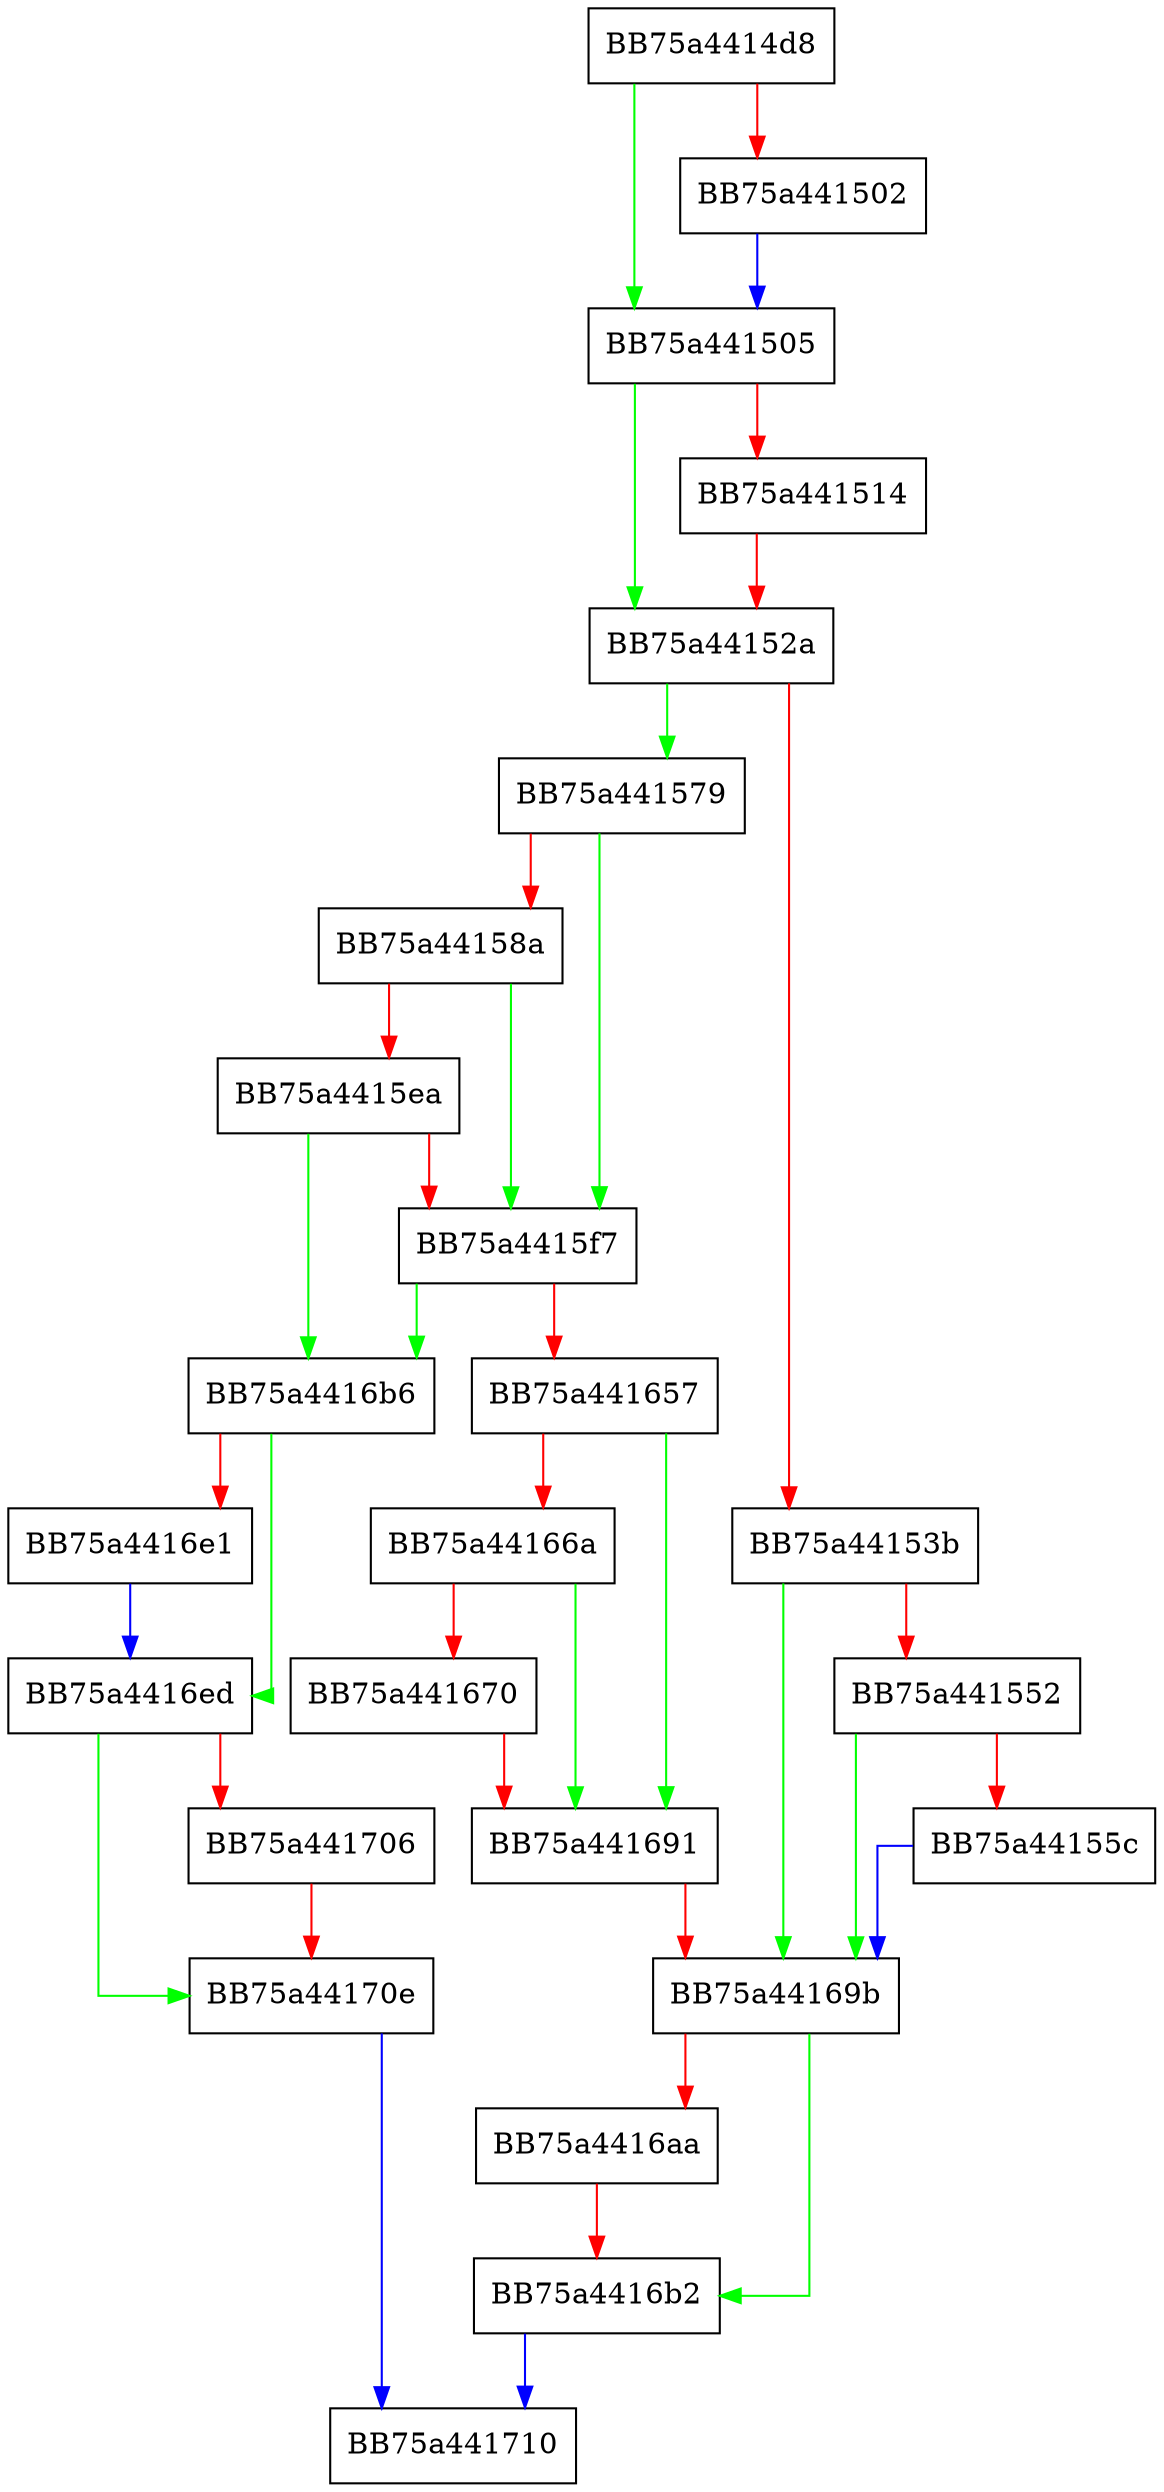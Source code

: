 digraph QueryFileEA {
  node [shape="box"];
  graph [splines=ortho];
  BB75a4414d8 -> BB75a441505 [color="green"];
  BB75a4414d8 -> BB75a441502 [color="red"];
  BB75a441502 -> BB75a441505 [color="blue"];
  BB75a441505 -> BB75a44152a [color="green"];
  BB75a441505 -> BB75a441514 [color="red"];
  BB75a441514 -> BB75a44152a [color="red"];
  BB75a44152a -> BB75a441579 [color="green"];
  BB75a44152a -> BB75a44153b [color="red"];
  BB75a44153b -> BB75a44169b [color="green"];
  BB75a44153b -> BB75a441552 [color="red"];
  BB75a441552 -> BB75a44169b [color="green"];
  BB75a441552 -> BB75a44155c [color="red"];
  BB75a44155c -> BB75a44169b [color="blue"];
  BB75a441579 -> BB75a4415f7 [color="green"];
  BB75a441579 -> BB75a44158a [color="red"];
  BB75a44158a -> BB75a4415f7 [color="green"];
  BB75a44158a -> BB75a4415ea [color="red"];
  BB75a4415ea -> BB75a4416b6 [color="green"];
  BB75a4415ea -> BB75a4415f7 [color="red"];
  BB75a4415f7 -> BB75a4416b6 [color="green"];
  BB75a4415f7 -> BB75a441657 [color="red"];
  BB75a441657 -> BB75a441691 [color="green"];
  BB75a441657 -> BB75a44166a [color="red"];
  BB75a44166a -> BB75a441691 [color="green"];
  BB75a44166a -> BB75a441670 [color="red"];
  BB75a441670 -> BB75a441691 [color="red"];
  BB75a441691 -> BB75a44169b [color="red"];
  BB75a44169b -> BB75a4416b2 [color="green"];
  BB75a44169b -> BB75a4416aa [color="red"];
  BB75a4416aa -> BB75a4416b2 [color="red"];
  BB75a4416b2 -> BB75a441710 [color="blue"];
  BB75a4416b6 -> BB75a4416ed [color="green"];
  BB75a4416b6 -> BB75a4416e1 [color="red"];
  BB75a4416e1 -> BB75a4416ed [color="blue"];
  BB75a4416ed -> BB75a44170e [color="green"];
  BB75a4416ed -> BB75a441706 [color="red"];
  BB75a441706 -> BB75a44170e [color="red"];
  BB75a44170e -> BB75a441710 [color="blue"];
}